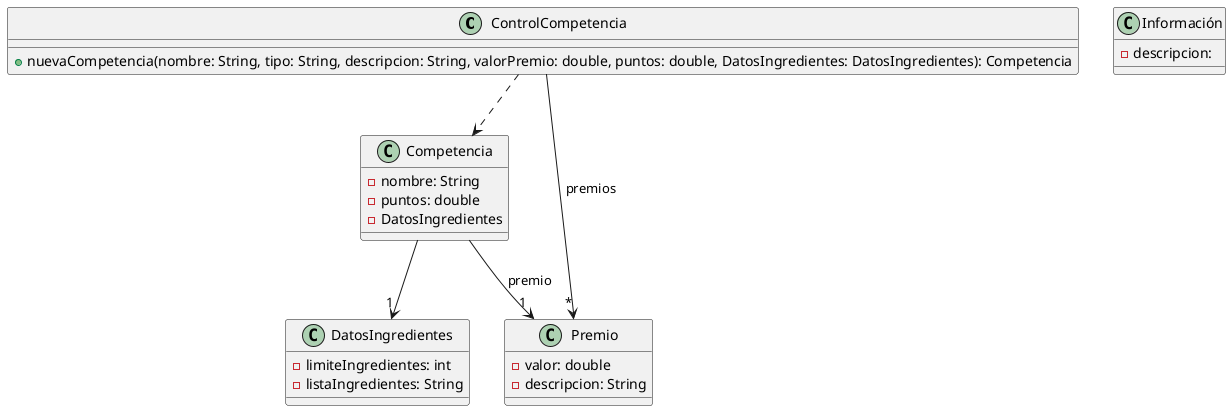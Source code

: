 @startuml Problema



class ControlCompetencia {
    + nuevaCompetencia(nombre: String, tipo: String, descripcion: String, valorPremio: double, puntos: double, DatosIngredientes: DatosIngredientes): Competencia
}

class DatosIngredientes {
    -limiteIngredientes: int
    -listaIngredientes: String
}

class Información {
    - descripcion:
}

class Competencia {
    - nombre: String
    ' - tipo: String
    ' - descripcion: String
    - puntos: double
    ' - limiteIngredientes: int
    ' - ingredientes: List<String>
    - DatosIngredientes
}

class Premio {
    - valor: double
    - descripcion: String
}

Competencia --> "1" DatosIngredientes

ControlCompetencia ..> Competencia
ControlCompetencia --> "*" Premio : premios
Competencia --> "1" Premio : premio

@enduml
